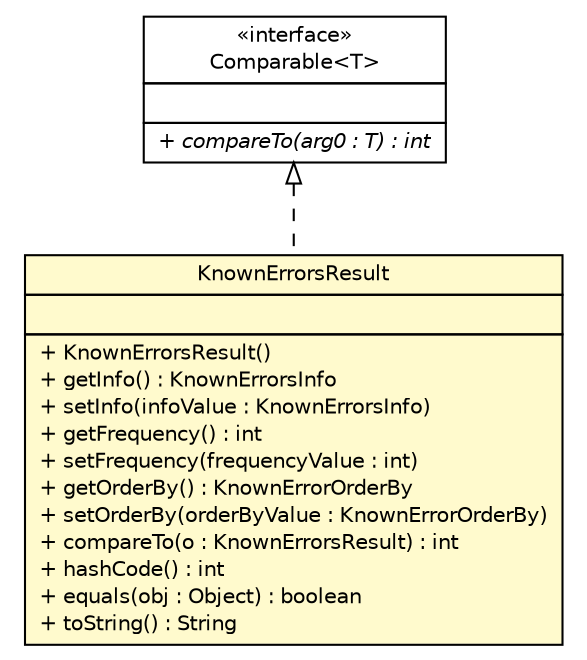 #!/usr/local/bin/dot
#
# Class diagram 
# Generated by UMLGraph version R5_6 (http://www.umlgraph.org/)
#

digraph G {
	edge [fontname="Helvetica",fontsize=10,labelfontname="Helvetica",labelfontsize=10];
	node [fontname="Helvetica",fontsize=10,shape=plaintext];
	nodesep=0.25;
	ranksep=0.5;
	// com.github.mkolisnyk.cucumber.reporting.types.knownerrors.KnownErrorsResult
	c9646 [label=<<table title="com.github.mkolisnyk.cucumber.reporting.types.knownerrors.KnownErrorsResult" border="0" cellborder="1" cellspacing="0" cellpadding="2" port="p" bgcolor="lemonChiffon" href="./KnownErrorsResult.html">
		<tr><td><table border="0" cellspacing="0" cellpadding="1">
<tr><td align="center" balign="center"> KnownErrorsResult </td></tr>
		</table></td></tr>
		<tr><td><table border="0" cellspacing="0" cellpadding="1">
<tr><td align="left" balign="left">  </td></tr>
		</table></td></tr>
		<tr><td><table border="0" cellspacing="0" cellpadding="1">
<tr><td align="left" balign="left"> + KnownErrorsResult() </td></tr>
<tr><td align="left" balign="left"> + getInfo() : KnownErrorsInfo </td></tr>
<tr><td align="left" balign="left"> + setInfo(infoValue : KnownErrorsInfo) </td></tr>
<tr><td align="left" balign="left"> + getFrequency() : int </td></tr>
<tr><td align="left" balign="left"> + setFrequency(frequencyValue : int) </td></tr>
<tr><td align="left" balign="left"> + getOrderBy() : KnownErrorOrderBy </td></tr>
<tr><td align="left" balign="left"> + setOrderBy(orderByValue : KnownErrorOrderBy) </td></tr>
<tr><td align="left" balign="left"> + compareTo(o : KnownErrorsResult) : int </td></tr>
<tr><td align="left" balign="left"> + hashCode() : int </td></tr>
<tr><td align="left" balign="left"> + equals(obj : Object) : boolean </td></tr>
<tr><td align="left" balign="left"> + toString() : String </td></tr>
		</table></td></tr>
		</table>>, URL="./KnownErrorsResult.html", fontname="Helvetica", fontcolor="black", fontsize=10.0];
	//com.github.mkolisnyk.cucumber.reporting.types.knownerrors.KnownErrorsResult implements java.lang.Comparable<T>
	c9676:p -> c9646:p [dir=back,arrowtail=empty,style=dashed];
	// java.lang.Comparable<T>
	c9676 [label=<<table title="java.lang.Comparable" border="0" cellborder="1" cellspacing="0" cellpadding="2" port="p" href="http://java.sun.com/j2se/1.4.2/docs/api/java/lang/Comparable.html">
		<tr><td><table border="0" cellspacing="0" cellpadding="1">
<tr><td align="center" balign="center"> &#171;interface&#187; </td></tr>
<tr><td align="center" balign="center"> Comparable&lt;T&gt; </td></tr>
		</table></td></tr>
		<tr><td><table border="0" cellspacing="0" cellpadding="1">
<tr><td align="left" balign="left">  </td></tr>
		</table></td></tr>
		<tr><td><table border="0" cellspacing="0" cellpadding="1">
<tr><td align="left" balign="left"><font face="Helvetica-Oblique" point-size="10.0"> + compareTo(arg0 : T) : int </font></td></tr>
		</table></td></tr>
		</table>>, URL="http://java.sun.com/j2se/1.4.2/docs/api/java/lang/Comparable.html", fontname="Helvetica", fontcolor="black", fontsize=10.0];
}

